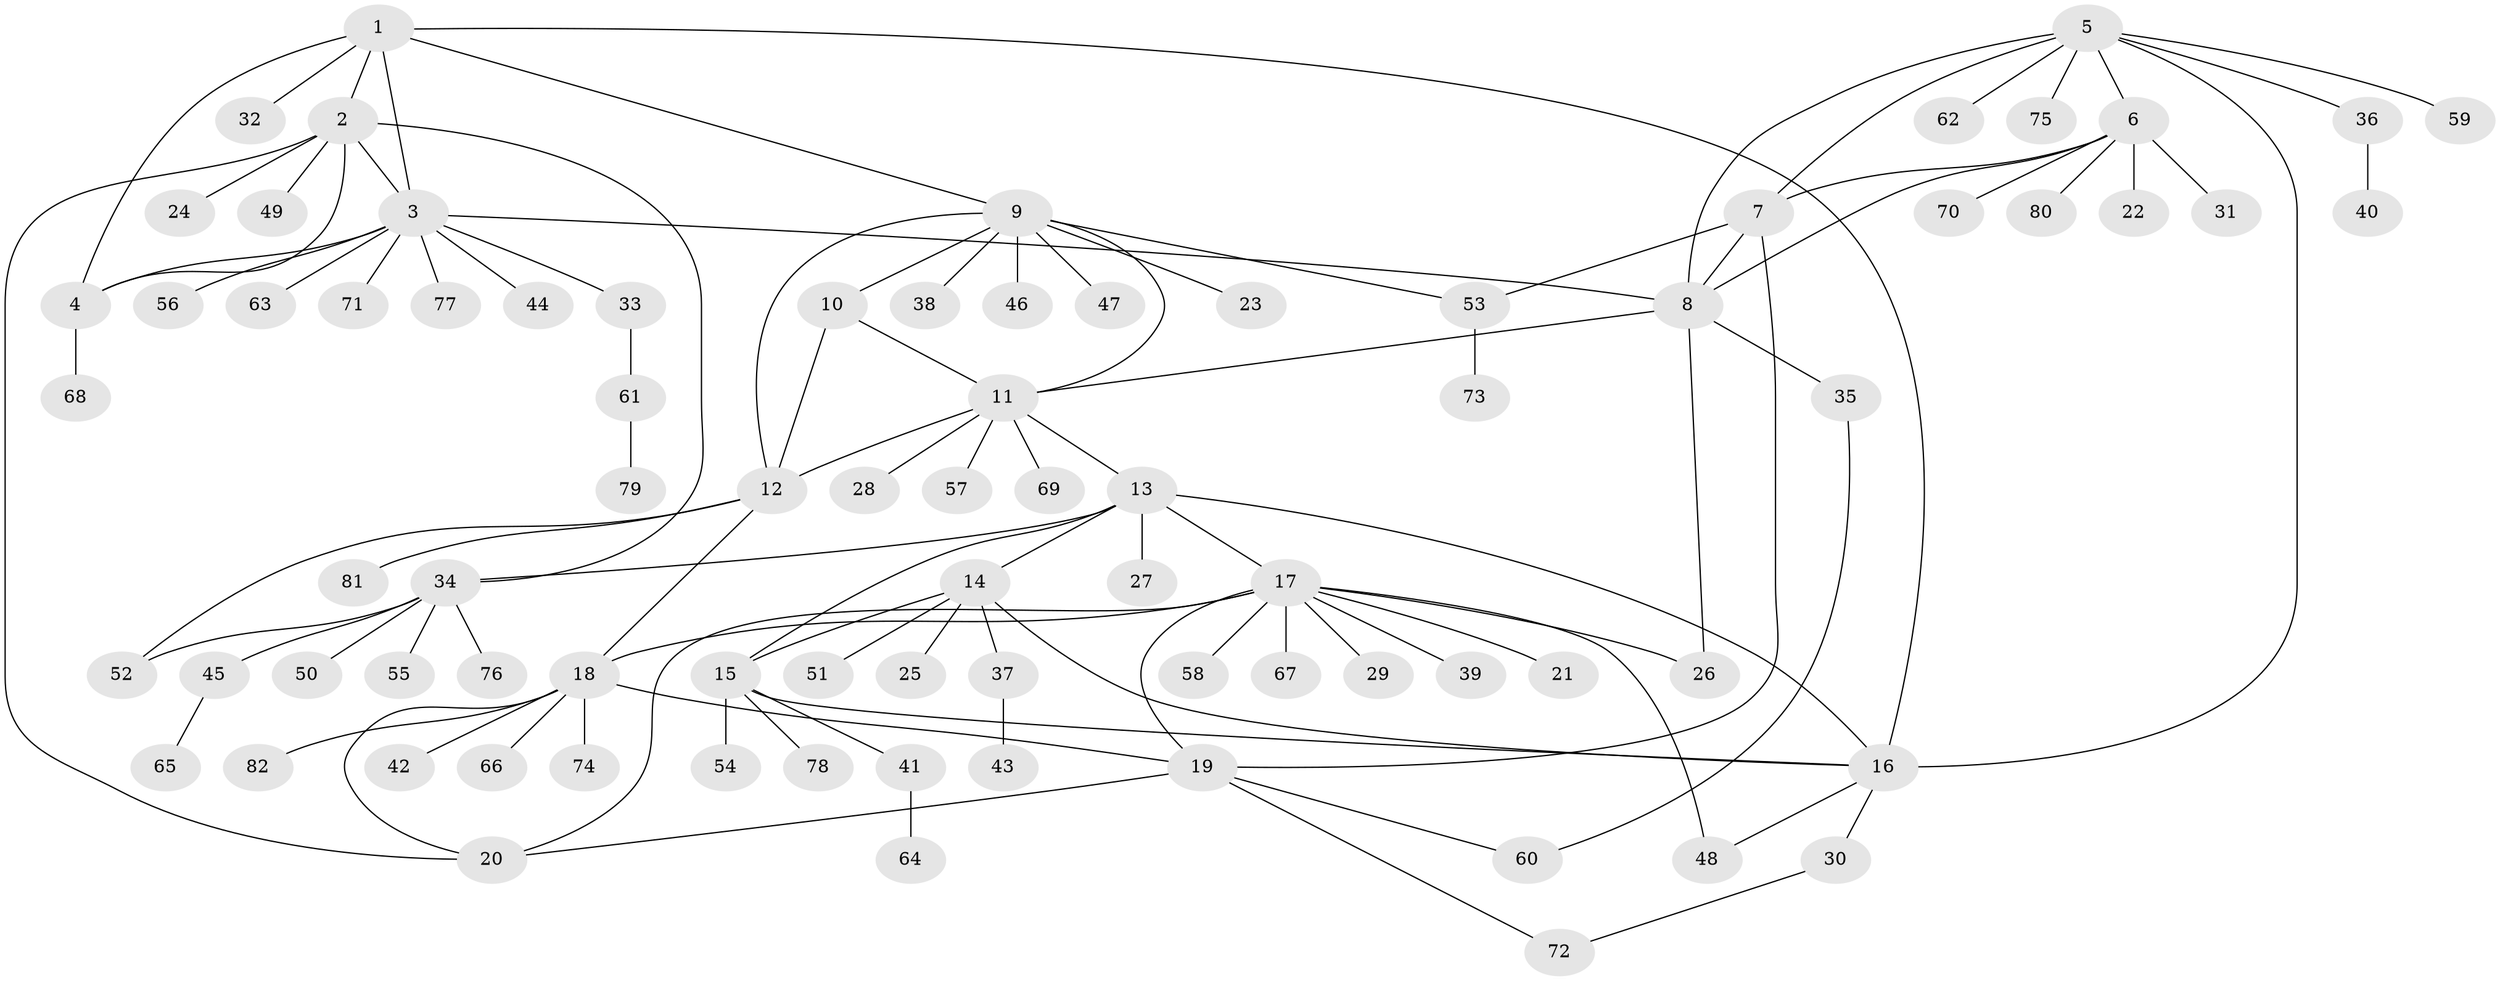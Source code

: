 // coarse degree distribution, {8: 0.017241379310344827, 7: 0.06896551724137931, 6: 0.08620689655172414, 2: 0.10344827586206896, 1: 0.5862068965517241, 5: 0.06896551724137931, 10: 0.017241379310344827, 9: 0.017241379310344827, 3: 0.017241379310344827, 4: 0.017241379310344827}
// Generated by graph-tools (version 1.1) at 2025/37/03/04/25 23:37:45]
// undirected, 82 vertices, 109 edges
graph export_dot {
  node [color=gray90,style=filled];
  1;
  2;
  3;
  4;
  5;
  6;
  7;
  8;
  9;
  10;
  11;
  12;
  13;
  14;
  15;
  16;
  17;
  18;
  19;
  20;
  21;
  22;
  23;
  24;
  25;
  26;
  27;
  28;
  29;
  30;
  31;
  32;
  33;
  34;
  35;
  36;
  37;
  38;
  39;
  40;
  41;
  42;
  43;
  44;
  45;
  46;
  47;
  48;
  49;
  50;
  51;
  52;
  53;
  54;
  55;
  56;
  57;
  58;
  59;
  60;
  61;
  62;
  63;
  64;
  65;
  66;
  67;
  68;
  69;
  70;
  71;
  72;
  73;
  74;
  75;
  76;
  77;
  78;
  79;
  80;
  81;
  82;
  1 -- 2;
  1 -- 3;
  1 -- 4;
  1 -- 9;
  1 -- 16;
  1 -- 32;
  2 -- 3;
  2 -- 4;
  2 -- 20;
  2 -- 24;
  2 -- 34;
  2 -- 49;
  3 -- 4;
  3 -- 8;
  3 -- 33;
  3 -- 44;
  3 -- 56;
  3 -- 63;
  3 -- 71;
  3 -- 77;
  4 -- 68;
  5 -- 6;
  5 -- 7;
  5 -- 8;
  5 -- 16;
  5 -- 36;
  5 -- 59;
  5 -- 62;
  5 -- 75;
  6 -- 7;
  6 -- 8;
  6 -- 22;
  6 -- 31;
  6 -- 70;
  6 -- 80;
  7 -- 8;
  7 -- 19;
  7 -- 53;
  8 -- 11;
  8 -- 26;
  8 -- 35;
  9 -- 10;
  9 -- 11;
  9 -- 12;
  9 -- 23;
  9 -- 38;
  9 -- 46;
  9 -- 47;
  9 -- 53;
  10 -- 11;
  10 -- 12;
  11 -- 12;
  11 -- 13;
  11 -- 28;
  11 -- 57;
  11 -- 69;
  12 -- 18;
  12 -- 52;
  12 -- 81;
  13 -- 14;
  13 -- 15;
  13 -- 16;
  13 -- 17;
  13 -- 27;
  13 -- 34;
  14 -- 15;
  14 -- 16;
  14 -- 25;
  14 -- 37;
  14 -- 51;
  15 -- 16;
  15 -- 41;
  15 -- 54;
  15 -- 78;
  16 -- 30;
  16 -- 48;
  17 -- 18;
  17 -- 19;
  17 -- 20;
  17 -- 21;
  17 -- 26;
  17 -- 29;
  17 -- 39;
  17 -- 48;
  17 -- 58;
  17 -- 67;
  18 -- 19;
  18 -- 20;
  18 -- 42;
  18 -- 66;
  18 -- 74;
  18 -- 82;
  19 -- 20;
  19 -- 60;
  19 -- 72;
  30 -- 72;
  33 -- 61;
  34 -- 45;
  34 -- 50;
  34 -- 52;
  34 -- 55;
  34 -- 76;
  35 -- 60;
  36 -- 40;
  37 -- 43;
  41 -- 64;
  45 -- 65;
  53 -- 73;
  61 -- 79;
}
